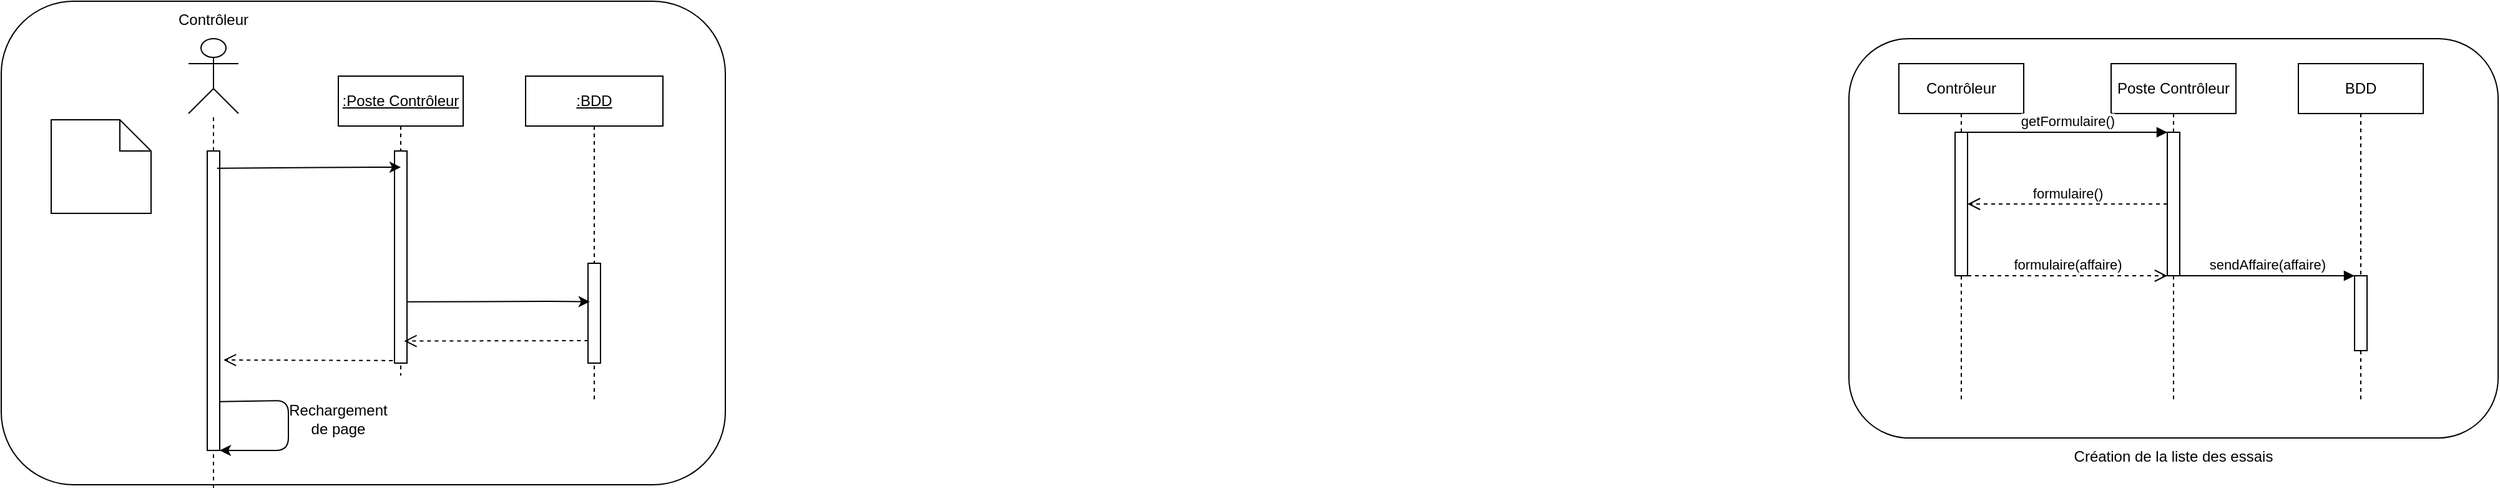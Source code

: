 <mxfile>
    <diagram id="DWikMkKum21EP_KZnO9k" name="Page-1">
        <mxGraphModel dx="2441" dy="1999" grid="1" gridSize="10" guides="1" tooltips="1" connect="1" arrows="1" fold="1" page="1" pageScale="1" pageWidth="827" pageHeight="1169" math="0" shadow="0">
            <root>
                <mxCell id="0"/>
                <mxCell id="1" parent="0"/>
                <mxCell id="2" value="&lt;u&gt;:Poste Contrôleur&lt;/u&gt;" style="shape=umlLifeline;perimeter=lifelinePerimeter;whiteSpace=wrap;html=1;container=1;collapsible=0;recursiveResize=0;outlineConnect=0;" parent="1" vertex="1">
                    <mxGeometry x="240" y="50" width="100" height="240" as="geometry"/>
                </mxCell>
                <mxCell id="9" value="" style="html=1;points=[];perimeter=orthogonalPerimeter;" parent="2" vertex="1">
                    <mxGeometry x="45" y="60" width="10" height="170" as="geometry"/>
                </mxCell>
                <mxCell id="5" value="&lt;u&gt;:BDD&lt;/u&gt;" style="shape=umlLifeline;perimeter=lifelinePerimeter;whiteSpace=wrap;html=1;container=1;collapsible=0;recursiveResize=0;outlineConnect=0;" parent="1" vertex="1">
                    <mxGeometry x="390" y="50" width="110" height="260" as="geometry"/>
                </mxCell>
                <mxCell id="10" value="" style="html=1;points=[];perimeter=orthogonalPerimeter;" parent="5" vertex="1">
                    <mxGeometry x="50" y="150" width="10" height="80" as="geometry"/>
                </mxCell>
                <mxCell id="15" value="Contrôleur" style="shape=rect;html=1;whiteSpace=wrap;align=center;fillColor=none;" parent="1" vertex="1">
                    <mxGeometry x="1490" y="40" width="100" height="40" as="geometry"/>
                </mxCell>
                <mxCell id="16" value="" style="edgeStyle=none;html=1;dashed=1;endArrow=none;align=center;verticalAlign=bottom;exitX=0.5;exitY=1;startArrow=none;" parent="1" source="22" edge="1">
                    <mxGeometry x="1" relative="1" as="geometry">
                        <mxPoint x="1540" y="310" as="targetPoint"/>
                    </mxGeometry>
                </mxCell>
                <mxCell id="18" value="Poste Contrôleur" style="shape=rect;html=1;whiteSpace=wrap;align=center;fillColor=none;" parent="1" vertex="1">
                    <mxGeometry x="1660" y="40" width="100" height="40" as="geometry"/>
                </mxCell>
                <mxCell id="19" value="" style="edgeStyle=none;html=1;dashed=1;endArrow=none;align=center;verticalAlign=bottom;exitX=0.5;exitY=1;startArrow=none;" parent="1" source="24" edge="1">
                    <mxGeometry x="1" relative="1" as="geometry">
                        <mxPoint x="1710" y="310" as="targetPoint"/>
                    </mxGeometry>
                </mxCell>
                <mxCell id="20" value="BDD" style="shape=rect;html=1;whiteSpace=wrap;align=center;fillColor=none;" parent="1" vertex="1">
                    <mxGeometry x="1810" y="40" width="100" height="40" as="geometry"/>
                </mxCell>
                <mxCell id="21" value="" style="edgeStyle=none;html=1;dashed=1;endArrow=none;align=center;verticalAlign=bottom;exitX=0.5;exitY=1;startArrow=none;" parent="1" source="28" edge="1">
                    <mxGeometry x="1" relative="1" as="geometry">
                        <mxPoint x="1860" y="310" as="targetPoint"/>
                    </mxGeometry>
                </mxCell>
                <mxCell id="22" value="" style="rounded=0;whiteSpace=wrap;html=1;fillColor=default;" parent="1" vertex="1">
                    <mxGeometry x="1535" y="95" width="10" height="115" as="geometry"/>
                </mxCell>
                <mxCell id="23" value="" style="edgeStyle=none;html=1;dashed=1;endArrow=none;align=center;verticalAlign=bottom;exitX=0.5;exitY=1;" parent="1" source="15" target="22" edge="1">
                    <mxGeometry x="1" relative="1" as="geometry">
                        <mxPoint x="1540" y="190" as="targetPoint"/>
                        <mxPoint x="1540" y="80" as="sourcePoint"/>
                    </mxGeometry>
                </mxCell>
                <mxCell id="24" value="" style="rounded=0;whiteSpace=wrap;html=1;fillColor=default;" parent="1" vertex="1">
                    <mxGeometry x="1705" y="95" width="10" height="115" as="geometry"/>
                </mxCell>
                <mxCell id="25" value="" style="edgeStyle=none;html=1;dashed=1;endArrow=none;align=center;verticalAlign=bottom;exitX=0.5;exitY=1;" parent="1" source="18" target="24" edge="1">
                    <mxGeometry x="1" relative="1" as="geometry">
                        <mxPoint x="1710" y="190" as="targetPoint"/>
                        <mxPoint x="1710" y="80" as="sourcePoint"/>
                    </mxGeometry>
                </mxCell>
                <mxCell id="27" value="getFormulaire()" style="html=1;verticalAlign=bottom;endArrow=block;exitX=1;exitY=0;exitDx=0;exitDy=0;entryX=0;entryY=0;entryDx=0;entryDy=0;" parent="1" source="22" target="24" edge="1">
                    <mxGeometry width="80" relative="1" as="geometry">
                        <mxPoint x="1520" as="sourcePoint"/>
                        <mxPoint x="1600" as="targetPoint"/>
                        <Array as="points"/>
                    </mxGeometry>
                </mxCell>
                <mxCell id="28" value="" style="rounded=0;whiteSpace=wrap;html=1;fillColor=default;" parent="1" vertex="1">
                    <mxGeometry x="1855" y="210" width="10" height="60" as="geometry"/>
                </mxCell>
                <mxCell id="29" value="" style="edgeStyle=none;html=1;dashed=1;endArrow=none;align=center;verticalAlign=bottom;exitX=0.5;exitY=1;" parent="1" source="20" target="28" edge="1">
                    <mxGeometry x="1" relative="1" as="geometry">
                        <mxPoint x="1860" y="190" as="targetPoint"/>
                        <mxPoint x="1860" y="80" as="sourcePoint"/>
                    </mxGeometry>
                </mxCell>
                <mxCell id="30" value="sendAffaire(affaire)" style="html=1;verticalAlign=bottom;endArrow=block;exitX=1;exitY=1;exitDx=0;exitDy=0;entryX=0;entryY=0;entryDx=0;entryDy=0;" parent="1" source="24" target="28" edge="1">
                    <mxGeometry width="80" relative="1" as="geometry">
                        <mxPoint x="1520" as="sourcePoint"/>
                        <mxPoint x="1600" as="targetPoint"/>
                    </mxGeometry>
                </mxCell>
                <mxCell id="32" value="formulaire()" style="html=1;verticalAlign=bottom;endArrow=open;dashed=1;endSize=8;exitX=0;exitY=0.5;exitDx=0;exitDy=0;entryX=1;entryY=0.5;entryDx=0;entryDy=0;" parent="1" source="24" target="22" edge="1">
                    <mxGeometry relative="1" as="geometry">
                        <mxPoint x="1600" y="-80" as="sourcePoint"/>
                        <mxPoint x="1540" y="133" as="targetPoint"/>
                    </mxGeometry>
                </mxCell>
                <mxCell id="34" value="formulaire(affaire)" style="html=1;verticalAlign=bottom;endArrow=open;dashed=1;endSize=8;exitX=1;exitY=1;exitDx=0;exitDy=0;entryX=0;entryY=1;entryDx=0;entryDy=0;" parent="1" source="22" target="24" edge="1">
                    <mxGeometry relative="1" as="geometry">
                        <mxPoint x="1600" y="-80" as="sourcePoint"/>
                        <mxPoint x="1700" y="155" as="targetPoint"/>
                    </mxGeometry>
                </mxCell>
                <mxCell id="36" value="" style="rounded=1;whiteSpace=wrap;html=1;fillColor=none;" parent="1" vertex="1">
                    <mxGeometry x="1450" y="20" width="520" height="320" as="geometry"/>
                </mxCell>
                <mxCell id="37" value="Création de la liste des essais" style="text;html=1;strokeColor=none;fillColor=none;align=center;verticalAlign=middle;whiteSpace=wrap;rounded=0;" parent="1" vertex="1">
                    <mxGeometry x="1610" y="340" width="200" height="30" as="geometry"/>
                </mxCell>
                <mxCell id="38" value="Contrôleur" style="shape=umlActor;html=1;verticalLabelPosition=bottom;verticalAlign=top;align=center;strokeColor=default;fontColor=none;noLabel=1;" vertex="1" parent="1">
                    <mxGeometry x="120" y="20" width="40" height="60" as="geometry"/>
                </mxCell>
                <mxCell id="39" value="" style="endArrow=none;dashed=1;html=1;startArrow=none;" edge="1" parent="1" source="41" target="38">
                    <mxGeometry width="50" height="50" relative="1" as="geometry">
                        <mxPoint x="140" y="360" as="sourcePoint"/>
                        <mxPoint x="130" y="90" as="targetPoint"/>
                    </mxGeometry>
                </mxCell>
                <mxCell id="40" value="Contrôleur" style="text;html=1;align=center;verticalAlign=middle;whiteSpace=wrap;rounded=0;" vertex="1" parent="1">
                    <mxGeometry x="110" y="-10" width="60" height="30" as="geometry"/>
                </mxCell>
                <mxCell id="41" value="" style="rounded=0;whiteSpace=wrap;html=1;fontColor=#FFFFFF;strokeColor=default;fillColor=none;" vertex="1" parent="1">
                    <mxGeometry x="135" y="110" width="10" height="240" as="geometry"/>
                </mxCell>
                <mxCell id="42" value="" style="endArrow=none;dashed=1;html=1;" edge="1" parent="1" target="41">
                    <mxGeometry width="50" height="50" relative="1" as="geometry">
                        <mxPoint x="140" y="380" as="sourcePoint"/>
                        <mxPoint x="140" y="80" as="targetPoint"/>
                    </mxGeometry>
                </mxCell>
                <mxCell id="43" value="" style="endArrow=classic;html=1;fontColor=#FFFFFF;exitX=0.786;exitY=0.058;exitDx=0;exitDy=0;exitPerimeter=0;" edge="1" parent="1" source="41">
                    <mxGeometry width="50" height="50" relative="1" as="geometry">
                        <mxPoint x="150" y="123" as="sourcePoint"/>
                        <mxPoint x="290" y="123" as="targetPoint"/>
                        <Array as="points">
                            <mxPoint x="260" y="123"/>
                        </Array>
                    </mxGeometry>
                </mxCell>
                <mxCell id="44" value="insererAffaire(affaire)" style="text;html=1;strokeColor=none;fillColor=none;align=center;verticalAlign=middle;whiteSpace=wrap;rounded=0;fontColor=#FFFFFF;" vertex="1" parent="1">
                    <mxGeometry x="180" y="95" width="60" height="30" as="geometry"/>
                </mxCell>
                <mxCell id="47" value="&lt;font style=&quot;font-size: 6px&quot;&gt;Le contrôlleur insère l'affaire dans le formulaire du poste contrôlleur&lt;/font&gt;" style="shape=note2;boundedLbl=1;whiteSpace=wrap;html=1;size=25;verticalAlign=top;align=center;fontColor=#FFFFFF;strokeColor=default;fillColor=none;" vertex="1" parent="1">
                    <mxGeometry x="10" y="85" width="80" height="75" as="geometry"/>
                </mxCell>
                <mxCell id="48" value="" style="endArrow=classic;html=1;fontColor=#FFFFFF;exitX=1.06;exitY=0.711;exitDx=0;exitDy=0;exitPerimeter=0;entryX=0.14;entryY=0.385;entryDx=0;entryDy=0;entryPerimeter=0;" edge="1" parent="1" source="9" target="10">
                    <mxGeometry width="50" height="50" relative="1" as="geometry">
                        <mxPoint x="300" y="230" as="sourcePoint"/>
                        <mxPoint x="430" y="231" as="targetPoint"/>
                        <Array as="points">
                            <mxPoint x="415" y="230.5"/>
                        </Array>
                    </mxGeometry>
                </mxCell>
                <mxCell id="49" value="envoyerAffaire(affaire)" style="text;html=1;strokeColor=none;fillColor=none;align=center;verticalAlign=middle;whiteSpace=wrap;rounded=0;fontColor=#FFFFFF;" vertex="1" parent="1">
                    <mxGeometry x="340" y="200" width="60" height="30" as="geometry"/>
                </mxCell>
                <mxCell id="50" value="&lt;font style=&quot;font-size: 12px&quot;&gt;Message de réussite&lt;/font&gt;" style="endArrow=open;startArrow=none;endFill=0;startFill=0;endSize=8;html=1;verticalAlign=bottom;dashed=1;labelBackgroundColor=none;fontSize=6;fontColor=#FFFFFF;exitX=0.02;exitY=0.775;exitDx=0;exitDy=0;exitPerimeter=0;entryX=0.767;entryY=0.896;entryDx=0;entryDy=0;entryPerimeter=0;" edge="1" parent="1" source="10" target="9">
                    <mxGeometry x="-0.048" width="160" relative="1" as="geometry">
                        <mxPoint x="120" y="200" as="sourcePoint"/>
                        <mxPoint x="280" y="200" as="targetPoint"/>
                        <mxPoint as="offset"/>
                    </mxGeometry>
                </mxCell>
                <mxCell id="53" value="" style="rounded=1;whiteSpace=wrap;html=1;fillColor=none;pointerEvents=0;" vertex="1" parent="1">
                    <mxGeometry x="-30" y="-10" width="580" height="387.5" as="geometry"/>
                </mxCell>
                <mxCell id="51" value="&lt;font style=&quot;font-size: 12px&quot;&gt;Message de réussite&lt;/font&gt;" style="endArrow=open;startArrow=none;endFill=0;startFill=0;endSize=8;html=1;verticalAlign=bottom;dashed=1;labelBackgroundColor=none;fontSize=6;fontColor=#FFFFFF;exitX=-0.14;exitY=0.988;exitDx=0;exitDy=0;exitPerimeter=0;entryX=1.3;entryY=0.698;entryDx=0;entryDy=0;entryPerimeter=0;" edge="1" parent="1" source="9" target="41">
                    <mxGeometry width="160" relative="1" as="geometry">
                        <mxPoint x="445.2" y="272" as="sourcePoint"/>
                        <mxPoint x="150" y="278" as="targetPoint"/>
                    </mxGeometry>
                </mxCell>
                <mxCell id="54" value="" style="endArrow=classic;html=1;fontColor=#FFFFFF;exitX=0.786;exitY=0.058;exitDx=0;exitDy=0;exitPerimeter=0;entryX=1;entryY=1;entryDx=0;entryDy=0;" edge="1" parent="1" target="41">
                    <mxGeometry width="50" height="50" relative="1" as="geometry">
                        <mxPoint x="145.0" y="310.92" as="sourcePoint"/>
                        <mxPoint x="292.14" y="310" as="targetPoint"/>
                        <Array as="points">
                            <mxPoint x="200" y="310"/>
                            <mxPoint x="200" y="350"/>
                        </Array>
                    </mxGeometry>
                </mxCell>
                <mxCell id="55" value="Rechargement de page" style="text;html=1;strokeColor=none;fillColor=none;align=center;verticalAlign=middle;whiteSpace=wrap;rounded=0;pointerEvents=0;fontFamily=Helvetica;fontSize=12;fontColor=default;" vertex="1" parent="1">
                    <mxGeometry x="210" y="310" width="60" height="30" as="geometry"/>
                </mxCell>
            </root>
        </mxGraphModel>
    </diagram>
</mxfile>